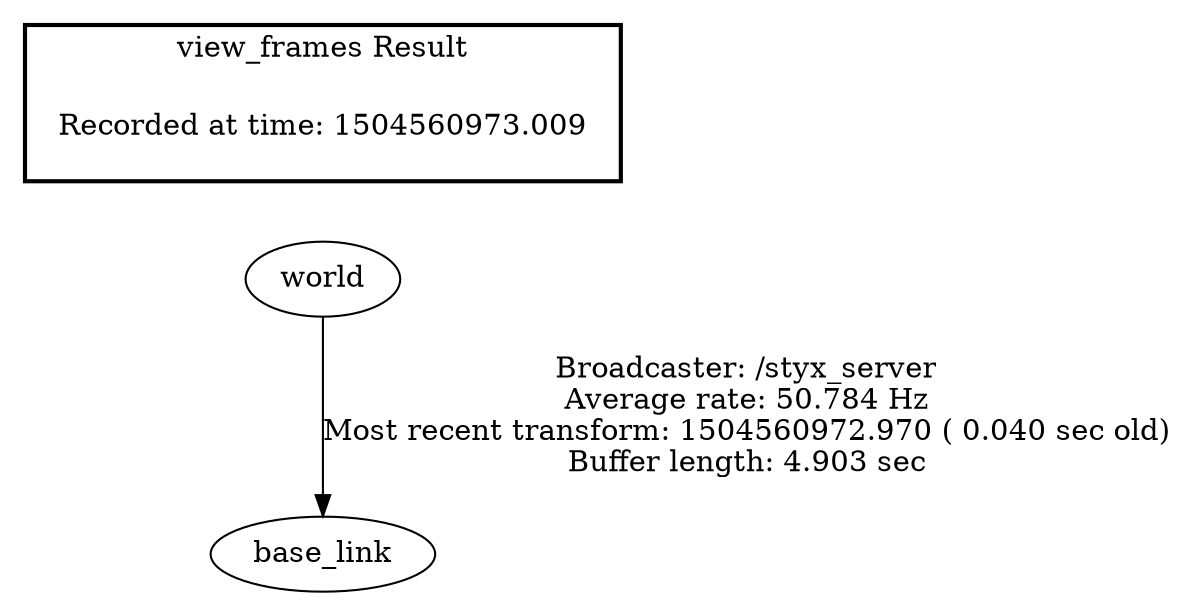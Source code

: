 digraph G {
"world" -> "base_link"[label="Broadcaster: /styx_server\nAverage rate: 50.784 Hz\nMost recent transform: 1504560972.970 ( 0.040 sec old)\nBuffer length: 4.903 sec\n"];
edge [style=invis];
 subgraph cluster_legend { style=bold; color=black; label ="view_frames Result";
"Recorded at time: 1504560973.009"[ shape=plaintext ] ;
 }->"world";
}